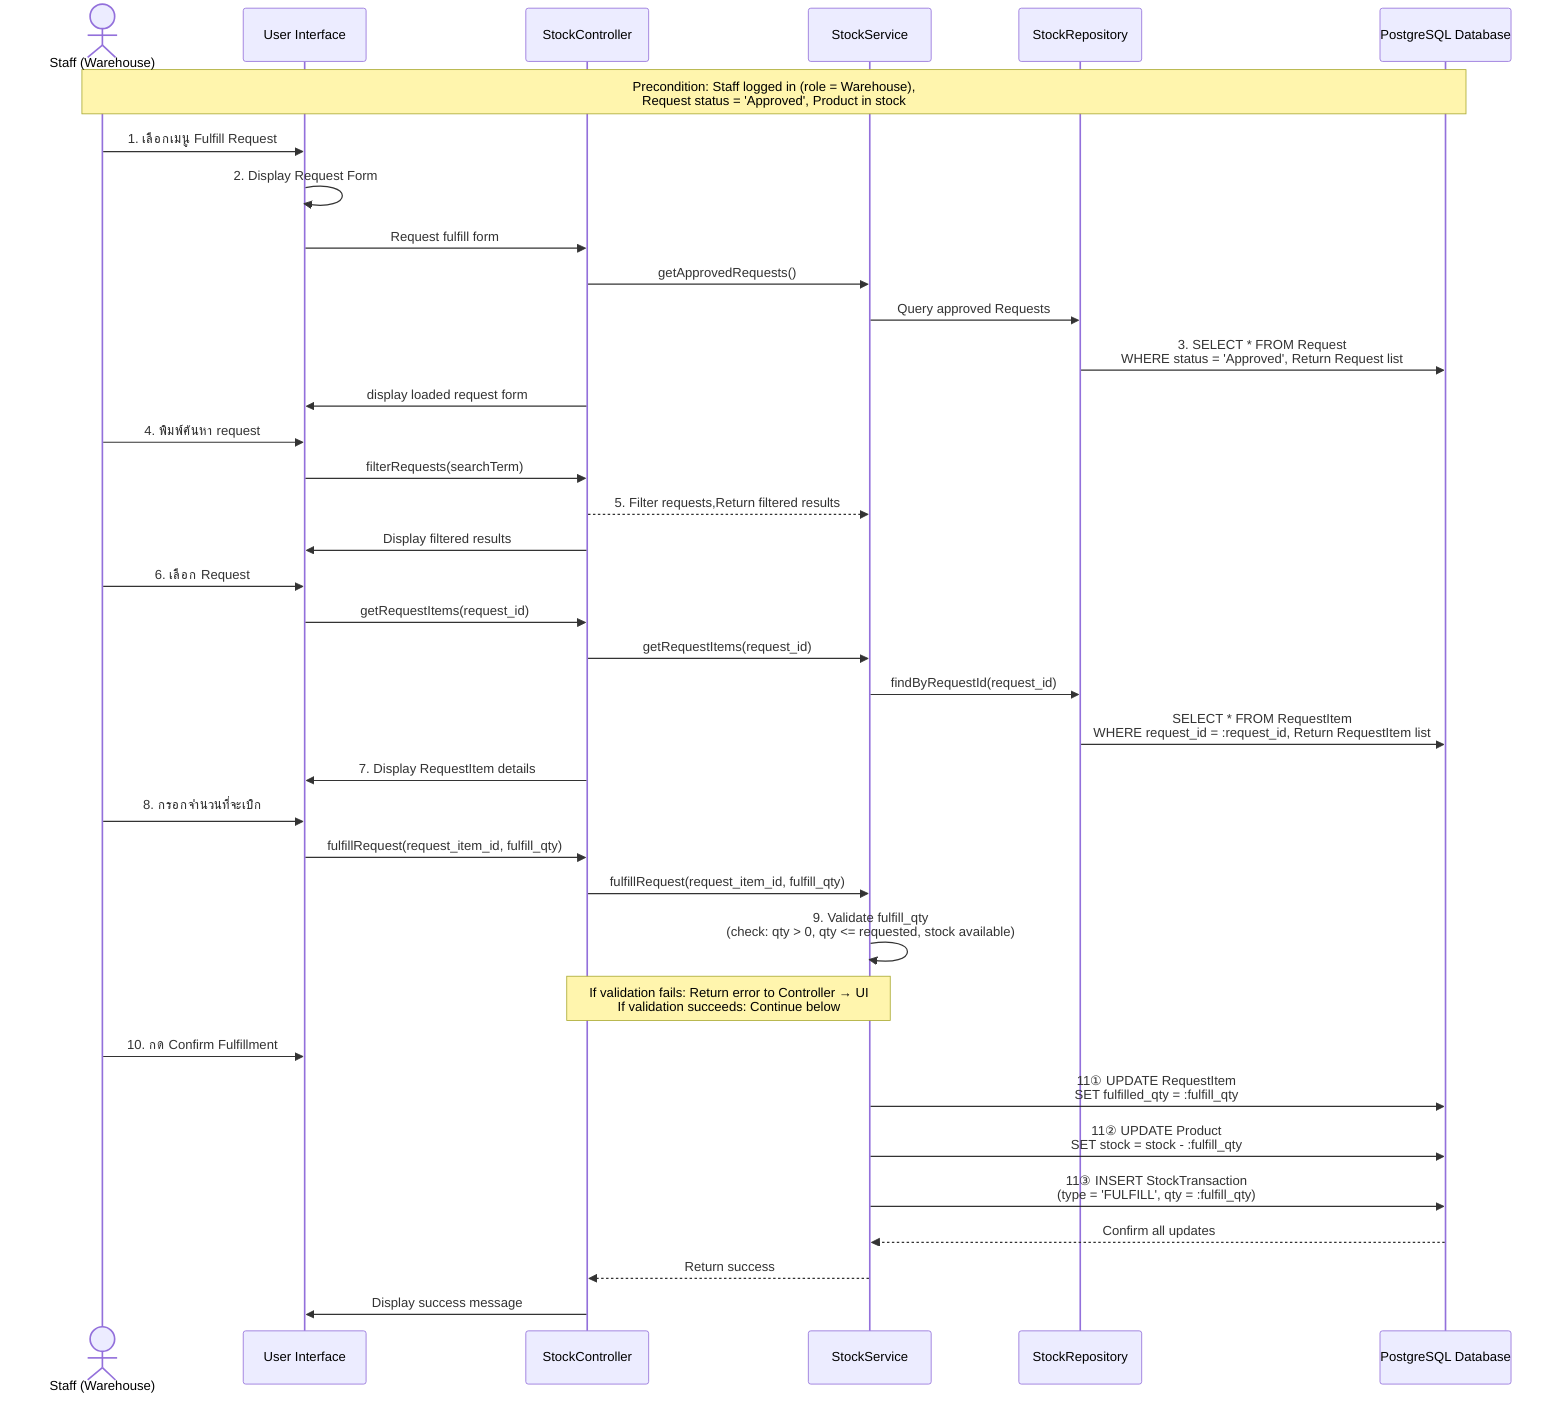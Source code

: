 sequenceDiagram
    actor Warehouse as Staff (Warehouse)
    participant UI as User Interface
    participant Controller as StockController
    participant Service as StockService
    participant Repo as StockRepository
    participant DB as PostgreSQL Database

    Note over Warehouse,DB: Precondition: Staff logged in (role = Warehouse),<br/>Request status = 'Approved', Product in stock

    Warehouse->>UI: 1. เลือกเมนู Fulfill Request
    UI->>UI: 2. Display Request Form
    UI->>Controller: Request fulfill form

    Controller->>Service: getApprovedRequests()
    Service->>Repo: Query approved Requests
    Repo->>DB: 3. SELECT * FROM Request<br/>WHERE status = 'Approved', Return Request list
    
    Controller->>UI:display loaded request form
    Warehouse->>UI: 4. พิมพ์ค้นหา request
    UI->>Controller: filterRequests(searchTerm)
    Controller-->>Service: 5. Filter requests,Return filtered results
    
    Controller->>UI: Display filtered results
    
    Warehouse->>UI: 6. เลือก Request
    UI->>Controller: getRequestItems(request_id)
    Controller->>Service: getRequestItems(request_id)
    Service->>Repo: findByRequestId(request_id)
    Repo->>DB: SELECT * FROM RequestItem<br/>WHERE request_id = :request_id, Return RequestItem list
    
    
    Controller->>UI: 7. Display RequestItem details
    
    Warehouse->>UI: 8. กรอกจำนวนที่จะเบิก
    UI->>Controller: fulfillRequest(request_item_id, fulfill_qty)
    Controller->>Service: fulfillRequest(request_item_id, fulfill_qty)
    
    Service->>Service: 9. Validate fulfill_qty<br/>(check: qty > 0, qty <= requested, stock available)
    
    Note over Service,Controller: If validation fails: Return error to Controller → UI<br/>If validation succeeds: Continue below
    
    Warehouse->>UI: 10. กด Confirm Fulfillment
    Service->>DB: 11① UPDATE RequestItem<br/>SET fulfilled_qty = :fulfill_qty
    Service->>DB: 11② UPDATE Product<br/>SET stock = stock - :fulfill_qty
    Service->>DB: 11③ INSERT StockTransaction<br/>(type = 'FULFILL', qty = :fulfill_qty)
    DB-->>Service: Confirm all updates
    Service-->>Controller: Return success
    Controller->>UI: Display success message